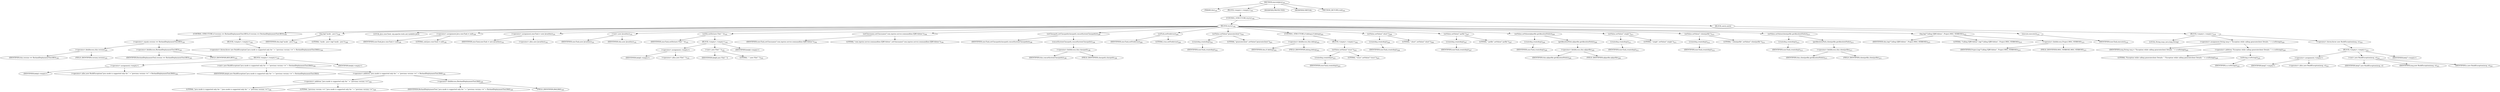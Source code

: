 digraph "executeJava" {  
"326" [label = <(METHOD,executeJava)<SUB>181</SUB>> ]
"26" [label = <(PARAM,this)<SUB>181</SUB>> ]
"327" [label = <(BLOCK,&lt;empty&gt;,&lt;empty&gt;)<SUB>181</SUB>> ]
"328" [label = <(CONTROL_STRUCTURE,try,try)<SUB>182</SUB>> ]
"329" [label = <(BLOCK,try,try)<SUB>182</SUB>> ]
"330" [label = <(CONTROL_STRUCTURE,if (version == BorlandDeploymentTool.BES),if (version == BorlandDeploymentTool.BES))<SUB>183</SUB>> ]
"331" [label = <(&lt;operator&gt;.equals,version == BorlandDeploymentTool.BES)<SUB>183</SUB>> ]
"332" [label = <(&lt;operator&gt;.fieldAccess,this.version)<SUB>183</SUB>> ]
"333" [label = <(IDENTIFIER,this,version == BorlandDeploymentTool.BES)<SUB>183</SUB>> ]
"334" [label = <(FIELD_IDENTIFIER,version,version)<SUB>183</SUB>> ]
"335" [label = <(&lt;operator&gt;.fieldAccess,BorlandDeploymentTool.BES)<SUB>183</SUB>> ]
"336" [label = <(IDENTIFIER,BorlandDeploymentTool,version == BorlandDeploymentTool.BES)<SUB>183</SUB>> ]
"337" [label = <(FIELD_IDENTIFIER,BES,BES)<SUB>183</SUB>> ]
"338" [label = <(BLOCK,&lt;empty&gt;,&lt;empty&gt;)<SUB>183</SUB>> ]
"339" [label = <(&lt;operator&gt;.throw,throw new BuildException(&quot;java mode is supported only for &quot; + &quot;previous version &lt;=&quot; + BorlandDeploymentTool.BAS);)<SUB>184</SUB>> ]
"340" [label = <(BLOCK,&lt;empty&gt;,&lt;empty&gt;)<SUB>184</SUB>> ]
"341" [label = <(&lt;operator&gt;.assignment,&lt;empty&gt;)> ]
"342" [label = <(IDENTIFIER,$obj4,&lt;empty&gt;)> ]
"343" [label = <(&lt;operator&gt;.alloc,new BuildException(&quot;java mode is supported only for &quot; + &quot;previous version &lt;=&quot; + BorlandDeploymentTool.BAS))<SUB>184</SUB>> ]
"344" [label = <(&lt;init&gt;,new BuildException(&quot;java mode is supported only for &quot; + &quot;previous version &lt;=&quot; + BorlandDeploymentTool.BAS))<SUB>184</SUB>> ]
"345" [label = <(IDENTIFIER,$obj4,new BuildException(&quot;java mode is supported only for &quot; + &quot;previous version &lt;=&quot; + BorlandDeploymentTool.BAS))> ]
"346" [label = <(&lt;operator&gt;.addition,&quot;java mode is supported only for &quot; + &quot;previous version &lt;=&quot; + BorlandDeploymentTool.BAS)<SUB>184</SUB>> ]
"347" [label = <(&lt;operator&gt;.addition,&quot;java mode is supported only for &quot; + &quot;previous version &lt;=&quot;)<SUB>184</SUB>> ]
"348" [label = <(LITERAL,&quot;java mode is supported only for &quot;,&quot;java mode is supported only for &quot; + &quot;previous version &lt;=&quot;)<SUB>184</SUB>> ]
"349" [label = <(LITERAL,&quot;previous version &lt;=&quot;,&quot;java mode is supported only for &quot; + &quot;previous version &lt;=&quot;)<SUB>185</SUB>> ]
"350" [label = <(&lt;operator&gt;.fieldAccess,BorlandDeploymentTool.BAS)<SUB>185</SUB>> ]
"351" [label = <(IDENTIFIER,BorlandDeploymentTool,&quot;java mode is supported only for &quot; + &quot;previous version &lt;=&quot; + BorlandDeploymentTool.BAS)<SUB>185</SUB>> ]
"352" [label = <(FIELD_IDENTIFIER,BAS,BAS)<SUB>185</SUB>> ]
"353" [label = <(IDENTIFIER,$obj4,&lt;empty&gt;)> ]
"354" [label = <(log,log(&quot;mode : java&quot;))<SUB>188</SUB>> ]
"25" [label = <(IDENTIFIER,this,log(&quot;mode : java&quot;))<SUB>188</SUB>> ]
"355" [label = <(LITERAL,&quot;mode : java&quot;,log(&quot;mode : java&quot;))<SUB>188</SUB>> ]
"29" [label = <(LOCAL,Java execTask: org.apache.tools.ant.taskdefs.Java)> ]
"356" [label = <(&lt;operator&gt;.assignment,Java execTask = null)<SUB>190</SUB>> ]
"357" [label = <(IDENTIFIER,execTask,Java execTask = null)<SUB>190</SUB>> ]
"358" [label = <(LITERAL,null,Java execTask = null)<SUB>190</SUB>> ]
"359" [label = <(&lt;operator&gt;.assignment,execTask = new Java(this))<SUB>191</SUB>> ]
"360" [label = <(IDENTIFIER,execTask,execTask = new Java(this))<SUB>191</SUB>> ]
"361" [label = <(&lt;operator&gt;.alloc,new Java(this))<SUB>191</SUB>> ]
"362" [label = <(&lt;init&gt;,new Java(this))<SUB>191</SUB>> ]
"28" [label = <(IDENTIFIER,execTask,new Java(this))<SUB>191</SUB>> ]
"27" [label = <(IDENTIFIER,this,new Java(this))<SUB>191</SUB>> ]
"363" [label = <(setDir,setDir(new File(&quot;.&quot;)))<SUB>193</SUB>> ]
"364" [label = <(IDENTIFIER,execTask,setDir(new File(&quot;.&quot;)))<SUB>193</SUB>> ]
"365" [label = <(BLOCK,&lt;empty&gt;,&lt;empty&gt;)<SUB>193</SUB>> ]
"366" [label = <(&lt;operator&gt;.assignment,&lt;empty&gt;)> ]
"367" [label = <(IDENTIFIER,$obj6,&lt;empty&gt;)> ]
"368" [label = <(&lt;operator&gt;.alloc,new File(&quot;.&quot;))<SUB>193</SUB>> ]
"369" [label = <(&lt;init&gt;,new File(&quot;.&quot;))<SUB>193</SUB>> ]
"370" [label = <(IDENTIFIER,$obj6,new File(&quot;.&quot;))> ]
"371" [label = <(LITERAL,&quot;.&quot;,new File(&quot;.&quot;))<SUB>193</SUB>> ]
"372" [label = <(IDENTIFIER,$obj6,&lt;empty&gt;)> ]
"373" [label = <(setClassname,setClassname(&quot;com.inprise.server.commandline.EJBUtilities&quot;))<SUB>194</SUB>> ]
"374" [label = <(IDENTIFIER,execTask,setClassname(&quot;com.inprise.server.commandline.EJBUtilities&quot;))<SUB>194</SUB>> ]
"375" [label = <(LITERAL,&quot;com.inprise.server.commandline.EJBUtilities&quot;,setClassname(&quot;com.inprise.server.commandline.EJBUtilities&quot;))<SUB>194</SUB>> ]
"376" [label = <(setClasspath,setClasspath(classpath.concatSystemClasspath()))<SUB>198</SUB>> ]
"377" [label = <(IDENTIFIER,execTask,setClasspath(classpath.concatSystemClasspath()))<SUB>198</SUB>> ]
"378" [label = <(concatSystemClasspath,concatSystemClasspath())<SUB>198</SUB>> ]
"379" [label = <(&lt;operator&gt;.fieldAccess,this.classpath)<SUB>198</SUB>> ]
"380" [label = <(IDENTIFIER,this,concatSystemClasspath())<SUB>198</SUB>> ]
"381" [label = <(FIELD_IDENTIFIER,classpath,classpath)<SUB>198</SUB>> ]
"382" [label = <(setFork,setFork(true))<SUB>200</SUB>> ]
"383" [label = <(IDENTIFIER,execTask,setFork(true))<SUB>200</SUB>> ]
"384" [label = <(LITERAL,true,setFork(true))<SUB>200</SUB>> ]
"385" [label = <(setValue,setValue(&quot;generateclient&quot;))<SUB>201</SUB>> ]
"386" [label = <(createArg,createArg())<SUB>201</SUB>> ]
"387" [label = <(IDENTIFIER,execTask,createArg())<SUB>201</SUB>> ]
"388" [label = <(LITERAL,&quot;generateclient&quot;,setValue(&quot;generateclient&quot;))<SUB>201</SUB>> ]
"389" [label = <(CONTROL_STRUCTURE,if (debug),if (debug))<SUB>202</SUB>> ]
"390" [label = <(&lt;operator&gt;.fieldAccess,this.debug)<SUB>202</SUB>> ]
"391" [label = <(IDENTIFIER,this,if (debug))<SUB>202</SUB>> ]
"392" [label = <(FIELD_IDENTIFIER,debug,debug)<SUB>202</SUB>> ]
"393" [label = <(BLOCK,&lt;empty&gt;,&lt;empty&gt;)<SUB>202</SUB>> ]
"394" [label = <(setValue,setValue(&quot;-trace&quot;))<SUB>203</SUB>> ]
"395" [label = <(createArg,createArg())<SUB>203</SUB>> ]
"396" [label = <(IDENTIFIER,execTask,createArg())<SUB>203</SUB>> ]
"397" [label = <(LITERAL,&quot;-trace&quot;,setValue(&quot;-trace&quot;))<SUB>203</SUB>> ]
"398" [label = <(setValue,setValue(&quot;-short&quot;))<SUB>206</SUB>> ]
"399" [label = <(createArg,createArg())<SUB>206</SUB>> ]
"400" [label = <(IDENTIFIER,execTask,createArg())<SUB>206</SUB>> ]
"401" [label = <(LITERAL,&quot;-short&quot;,setValue(&quot;-short&quot;))<SUB>206</SUB>> ]
"402" [label = <(setValue,setValue(&quot;-jarfile&quot;))<SUB>207</SUB>> ]
"403" [label = <(createArg,createArg())<SUB>207</SUB>> ]
"404" [label = <(IDENTIFIER,execTask,createArg())<SUB>207</SUB>> ]
"405" [label = <(LITERAL,&quot;-jarfile&quot;,setValue(&quot;-jarfile&quot;))<SUB>207</SUB>> ]
"406" [label = <(setValue,setValue(ejbjarfile.getAbsolutePath()))<SUB>209</SUB>> ]
"407" [label = <(createArg,createArg())<SUB>209</SUB>> ]
"408" [label = <(IDENTIFIER,execTask,createArg())<SUB>209</SUB>> ]
"409" [label = <(getAbsolutePath,ejbjarfile.getAbsolutePath())<SUB>209</SUB>> ]
"410" [label = <(&lt;operator&gt;.fieldAccess,this.ejbjarfile)<SUB>209</SUB>> ]
"411" [label = <(IDENTIFIER,this,ejbjarfile.getAbsolutePath())<SUB>209</SUB>> ]
"412" [label = <(FIELD_IDENTIFIER,ejbjarfile,ejbjarfile)<SUB>209</SUB>> ]
"413" [label = <(setValue,setValue(&quot;-single&quot;))<SUB>211</SUB>> ]
"414" [label = <(createArg,createArg())<SUB>211</SUB>> ]
"415" [label = <(IDENTIFIER,execTask,createArg())<SUB>211</SUB>> ]
"416" [label = <(LITERAL,&quot;-single&quot;,setValue(&quot;-single&quot;))<SUB>211</SUB>> ]
"417" [label = <(setValue,setValue(&quot;-clientjarfile&quot;))<SUB>212</SUB>> ]
"418" [label = <(createArg,createArg())<SUB>212</SUB>> ]
"419" [label = <(IDENTIFIER,execTask,createArg())<SUB>212</SUB>> ]
"420" [label = <(LITERAL,&quot;-clientjarfile&quot;,setValue(&quot;-clientjarfile&quot;))<SUB>212</SUB>> ]
"421" [label = <(setValue,setValue(clientjarfile.getAbsolutePath()))<SUB>213</SUB>> ]
"422" [label = <(createArg,createArg())<SUB>213</SUB>> ]
"423" [label = <(IDENTIFIER,execTask,createArg())<SUB>213</SUB>> ]
"424" [label = <(getAbsolutePath,clientjarfile.getAbsolutePath())<SUB>213</SUB>> ]
"425" [label = <(&lt;operator&gt;.fieldAccess,this.clientjarfile)<SUB>213</SUB>> ]
"426" [label = <(IDENTIFIER,this,clientjarfile.getAbsolutePath())<SUB>213</SUB>> ]
"427" [label = <(FIELD_IDENTIFIER,clientjarfile,clientjarfile)<SUB>213</SUB>> ]
"428" [label = <(log,log(&quot;Calling EJBUtilities&quot;, Project.MSG_VERBOSE))<SUB>215</SUB>> ]
"30" [label = <(IDENTIFIER,this,log(&quot;Calling EJBUtilities&quot;, Project.MSG_VERBOSE))<SUB>215</SUB>> ]
"429" [label = <(LITERAL,&quot;Calling EJBUtilities&quot;,log(&quot;Calling EJBUtilities&quot;, Project.MSG_VERBOSE))<SUB>215</SUB>> ]
"430" [label = <(&lt;operator&gt;.fieldAccess,Project.MSG_VERBOSE)<SUB>215</SUB>> ]
"431" [label = <(IDENTIFIER,Project,log(&quot;Calling EJBUtilities&quot;, Project.MSG_VERBOSE))<SUB>215</SUB>> ]
"432" [label = <(FIELD_IDENTIFIER,MSG_VERBOSE,MSG_VERBOSE)<SUB>215</SUB>> ]
"433" [label = <(execute,execute())<SUB>216</SUB>> ]
"434" [label = <(IDENTIFIER,execTask,execute())<SUB>216</SUB>> ]
"435" [label = <(BLOCK,catch,catch)> ]
"436" [label = <(BLOCK,&lt;empty&gt;,&lt;empty&gt;)<SUB>218</SUB>> ]
"437" [label = <(LOCAL,String msg: java.lang.String)> ]
"438" [label = <(&lt;operator&gt;.assignment,String msg = &quot;Exception while calling generateclient Details: &quot; + e.toString())<SUB>220</SUB>> ]
"439" [label = <(IDENTIFIER,msg,String msg = &quot;Exception while calling generateclient Details: &quot; + e.toString())<SUB>220</SUB>> ]
"440" [label = <(&lt;operator&gt;.addition,&quot;Exception while calling generateclient Details: &quot; + e.toString())<SUB>220</SUB>> ]
"441" [label = <(LITERAL,&quot;Exception while calling generateclient Details: &quot;,&quot;Exception while calling generateclient Details: &quot; + e.toString())<SUB>220</SUB>> ]
"442" [label = <(toString,e.toString())<SUB>220</SUB>> ]
"443" [label = <(IDENTIFIER,e,e.toString())<SUB>220</SUB>> ]
"444" [label = <(&lt;operator&gt;.throw,throw new BuildException(msg, e);)<SUB>221</SUB>> ]
"445" [label = <(BLOCK,&lt;empty&gt;,&lt;empty&gt;)<SUB>221</SUB>> ]
"446" [label = <(&lt;operator&gt;.assignment,&lt;empty&gt;)> ]
"447" [label = <(IDENTIFIER,$obj7,&lt;empty&gt;)> ]
"448" [label = <(&lt;operator&gt;.alloc,new BuildException(msg, e))<SUB>221</SUB>> ]
"449" [label = <(&lt;init&gt;,new BuildException(msg, e))<SUB>221</SUB>> ]
"450" [label = <(IDENTIFIER,$obj7,new BuildException(msg, e))> ]
"451" [label = <(IDENTIFIER,msg,new BuildException(msg, e))<SUB>221</SUB>> ]
"452" [label = <(IDENTIFIER,e,new BuildException(msg, e))<SUB>221</SUB>> ]
"453" [label = <(IDENTIFIER,$obj7,&lt;empty&gt;)> ]
"454" [label = <(MODIFIER,PROTECTED)> ]
"455" [label = <(MODIFIER,VIRTUAL)> ]
"456" [label = <(METHOD_RETURN,void)<SUB>181</SUB>> ]
  "326" -> "26" 
  "326" -> "327" 
  "326" -> "454" 
  "326" -> "455" 
  "326" -> "456" 
  "327" -> "328" 
  "328" -> "329" 
  "328" -> "435" 
  "329" -> "330" 
  "329" -> "354" 
  "329" -> "29" 
  "329" -> "356" 
  "329" -> "359" 
  "329" -> "362" 
  "329" -> "363" 
  "329" -> "373" 
  "329" -> "376" 
  "329" -> "382" 
  "329" -> "385" 
  "329" -> "389" 
  "329" -> "398" 
  "329" -> "402" 
  "329" -> "406" 
  "329" -> "413" 
  "329" -> "417" 
  "329" -> "421" 
  "329" -> "428" 
  "329" -> "433" 
  "330" -> "331" 
  "330" -> "338" 
  "331" -> "332" 
  "331" -> "335" 
  "332" -> "333" 
  "332" -> "334" 
  "335" -> "336" 
  "335" -> "337" 
  "338" -> "339" 
  "339" -> "340" 
  "340" -> "341" 
  "340" -> "344" 
  "340" -> "353" 
  "341" -> "342" 
  "341" -> "343" 
  "344" -> "345" 
  "344" -> "346" 
  "346" -> "347" 
  "346" -> "350" 
  "347" -> "348" 
  "347" -> "349" 
  "350" -> "351" 
  "350" -> "352" 
  "354" -> "25" 
  "354" -> "355" 
  "356" -> "357" 
  "356" -> "358" 
  "359" -> "360" 
  "359" -> "361" 
  "362" -> "28" 
  "362" -> "27" 
  "363" -> "364" 
  "363" -> "365" 
  "365" -> "366" 
  "365" -> "369" 
  "365" -> "372" 
  "366" -> "367" 
  "366" -> "368" 
  "369" -> "370" 
  "369" -> "371" 
  "373" -> "374" 
  "373" -> "375" 
  "376" -> "377" 
  "376" -> "378" 
  "378" -> "379" 
  "379" -> "380" 
  "379" -> "381" 
  "382" -> "383" 
  "382" -> "384" 
  "385" -> "386" 
  "385" -> "388" 
  "386" -> "387" 
  "389" -> "390" 
  "389" -> "393" 
  "390" -> "391" 
  "390" -> "392" 
  "393" -> "394" 
  "394" -> "395" 
  "394" -> "397" 
  "395" -> "396" 
  "398" -> "399" 
  "398" -> "401" 
  "399" -> "400" 
  "402" -> "403" 
  "402" -> "405" 
  "403" -> "404" 
  "406" -> "407" 
  "406" -> "409" 
  "407" -> "408" 
  "409" -> "410" 
  "410" -> "411" 
  "410" -> "412" 
  "413" -> "414" 
  "413" -> "416" 
  "414" -> "415" 
  "417" -> "418" 
  "417" -> "420" 
  "418" -> "419" 
  "421" -> "422" 
  "421" -> "424" 
  "422" -> "423" 
  "424" -> "425" 
  "425" -> "426" 
  "425" -> "427" 
  "428" -> "30" 
  "428" -> "429" 
  "428" -> "430" 
  "430" -> "431" 
  "430" -> "432" 
  "433" -> "434" 
  "435" -> "436" 
  "436" -> "437" 
  "436" -> "438" 
  "436" -> "444" 
  "438" -> "439" 
  "438" -> "440" 
  "440" -> "441" 
  "440" -> "442" 
  "442" -> "443" 
  "444" -> "445" 
  "445" -> "446" 
  "445" -> "449" 
  "445" -> "453" 
  "446" -> "447" 
  "446" -> "448" 
  "449" -> "450" 
  "449" -> "451" 
  "449" -> "452" 
}
